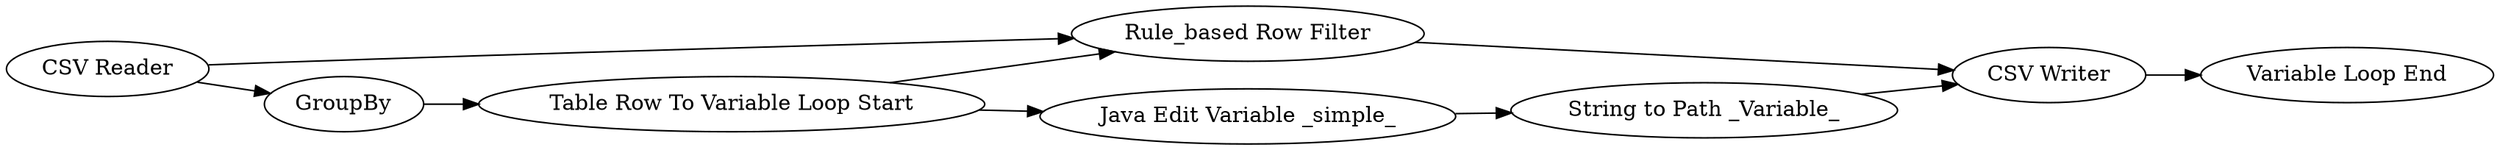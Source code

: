 digraph {
	289 -> 2014
	2015 -> 2014
	288 -> 289
	2014 -> 2016
	288 -> 2013
	287 -> 288
	1 -> 289
	1 -> 287
	2013 -> 2015
	2014 [label="CSV Writer"]
	2015 [label="String to Path _Variable_"]
	289 [label="Rule_based Row Filter"]
	1 [label="CSV Reader"]
	2016 [label="Variable Loop End"]
	287 [label=GroupBy]
	2013 [label="Java Edit Variable _simple_"]
	288 [label="Table Row To Variable Loop Start"]
	rankdir=LR
}
